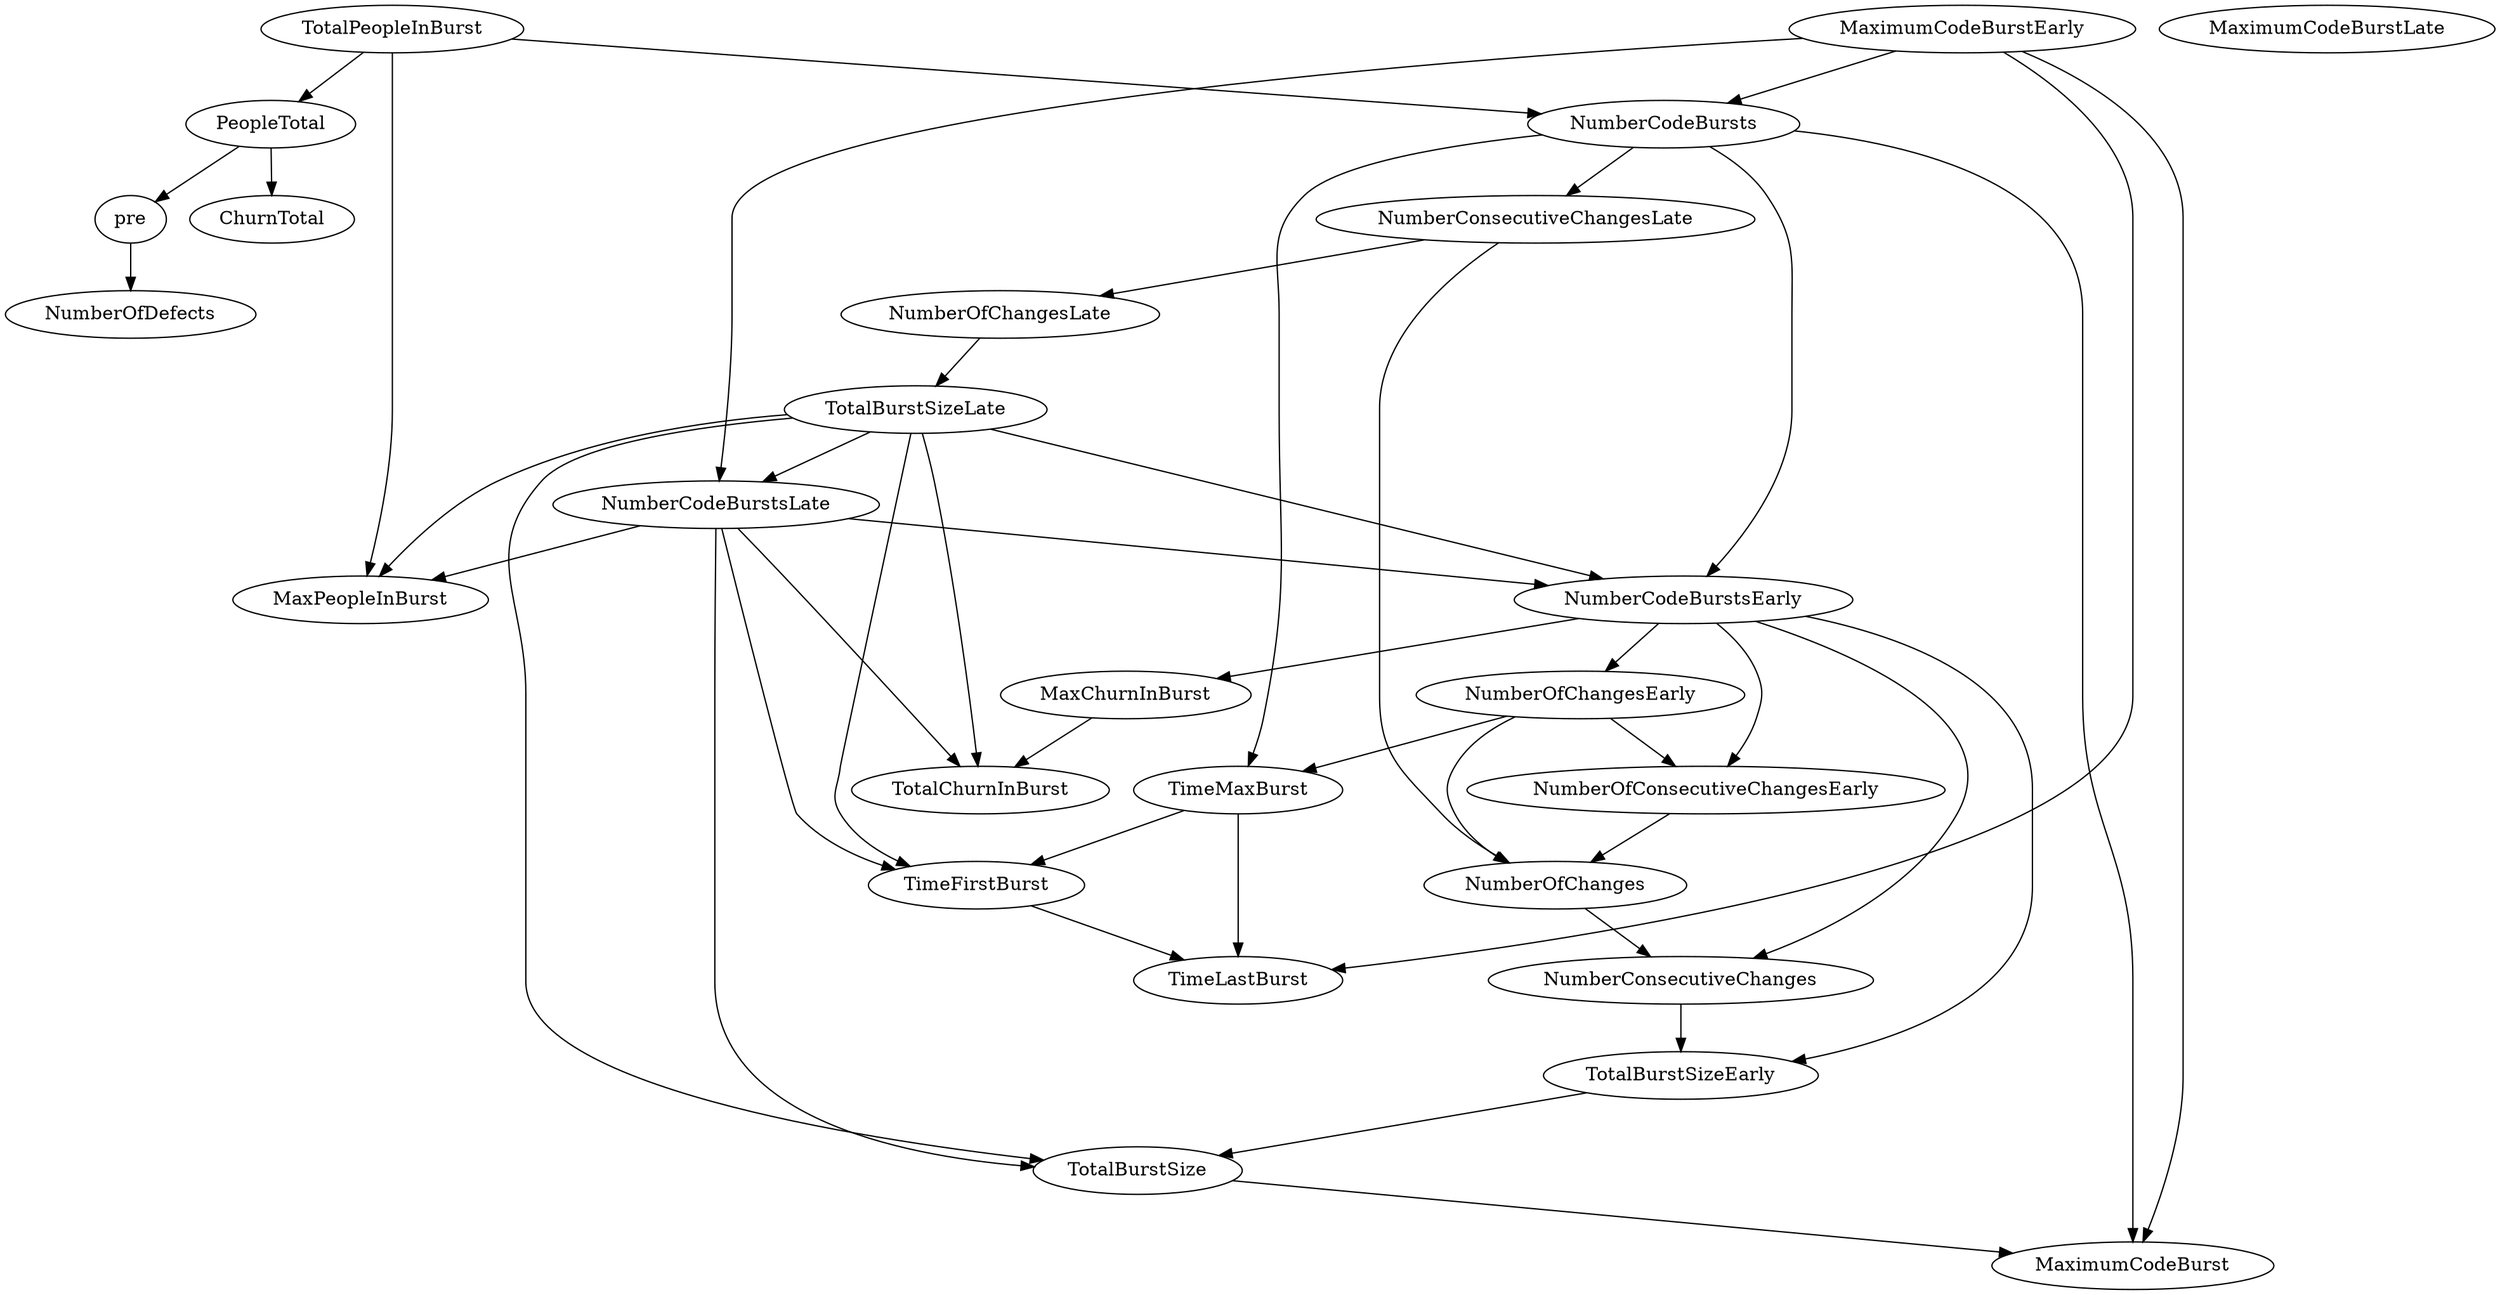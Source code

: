 digraph {
   TotalPeopleInBurst;
   MaximumCodeBurstLate;
   NumberOfChanges;
   MaxPeopleInBurst;
   TotalBurstSizeLate;
   NumberCodeBurstsLate;
   NumberOfChangesLate;
   NumberOfChangesEarly;
   MaxChurnInBurst;
   MaximumCodeBurstEarly;
   NumberCodeBurstsEarly;
   TimeFirstBurst;
   TotalChurnInBurst;
   ChurnTotal;
   MaximumCodeBurst;
   NumberOfConsecutiveChangesEarly;
   NumberConsecutiveChangesLate;
   TotalBurstSizeEarly;
   TotalBurstSize;
   TimeMaxBurst;
   NumberConsecutiveChanges;
   TimeLastBurst;
   NumberCodeBursts;
   PeopleTotal;
   pre;
   NumberOfDefects;
   TotalPeopleInBurst -> MaxPeopleInBurst;
   TotalPeopleInBurst -> NumberCodeBursts;
   TotalPeopleInBurst -> PeopleTotal;
   NumberOfChanges -> NumberConsecutiveChanges;
   TotalBurstSizeLate -> MaxPeopleInBurst;
   TotalBurstSizeLate -> NumberCodeBurstsLate;
   TotalBurstSizeLate -> NumberCodeBurstsEarly;
   TotalBurstSizeLate -> TimeFirstBurst;
   TotalBurstSizeLate -> TotalChurnInBurst;
   TotalBurstSizeLate -> TotalBurstSize;
   NumberCodeBurstsLate -> MaxPeopleInBurst;
   NumberCodeBurstsLate -> NumberCodeBurstsEarly;
   NumberCodeBurstsLate -> TimeFirstBurst;
   NumberCodeBurstsLate -> TotalChurnInBurst;
   NumberCodeBurstsLate -> TotalBurstSize;
   NumberOfChangesLate -> TotalBurstSizeLate;
   NumberOfChangesEarly -> NumberOfChanges;
   NumberOfChangesEarly -> NumberOfConsecutiveChangesEarly;
   NumberOfChangesEarly -> TimeMaxBurst;
   MaxChurnInBurst -> TotalChurnInBurst;
   MaximumCodeBurstEarly -> NumberCodeBurstsLate;
   MaximumCodeBurstEarly -> MaximumCodeBurst;
   MaximumCodeBurstEarly -> TimeLastBurst;
   MaximumCodeBurstEarly -> NumberCodeBursts;
   NumberCodeBurstsEarly -> NumberOfChangesEarly;
   NumberCodeBurstsEarly -> MaxChurnInBurst;
   NumberCodeBurstsEarly -> NumberOfConsecutiveChangesEarly;
   NumberCodeBurstsEarly -> TotalBurstSizeEarly;
   NumberCodeBurstsEarly -> NumberConsecutiveChanges;
   TimeFirstBurst -> TimeLastBurst;
   NumberOfConsecutiveChangesEarly -> NumberOfChanges;
   NumberConsecutiveChangesLate -> NumberOfChanges;
   NumberConsecutiveChangesLate -> NumberOfChangesLate;
   TotalBurstSizeEarly -> TotalBurstSize;
   TotalBurstSize -> MaximumCodeBurst;
   TimeMaxBurst -> TimeFirstBurst;
   TimeMaxBurst -> TimeLastBurst;
   NumberConsecutiveChanges -> TotalBurstSizeEarly;
   NumberCodeBursts -> NumberCodeBurstsEarly;
   NumberCodeBursts -> MaximumCodeBurst;
   NumberCodeBursts -> NumberConsecutiveChangesLate;
   NumberCodeBursts -> TimeMaxBurst;
   PeopleTotal -> ChurnTotal;
   PeopleTotal -> pre;
   pre -> NumberOfDefects;
}

